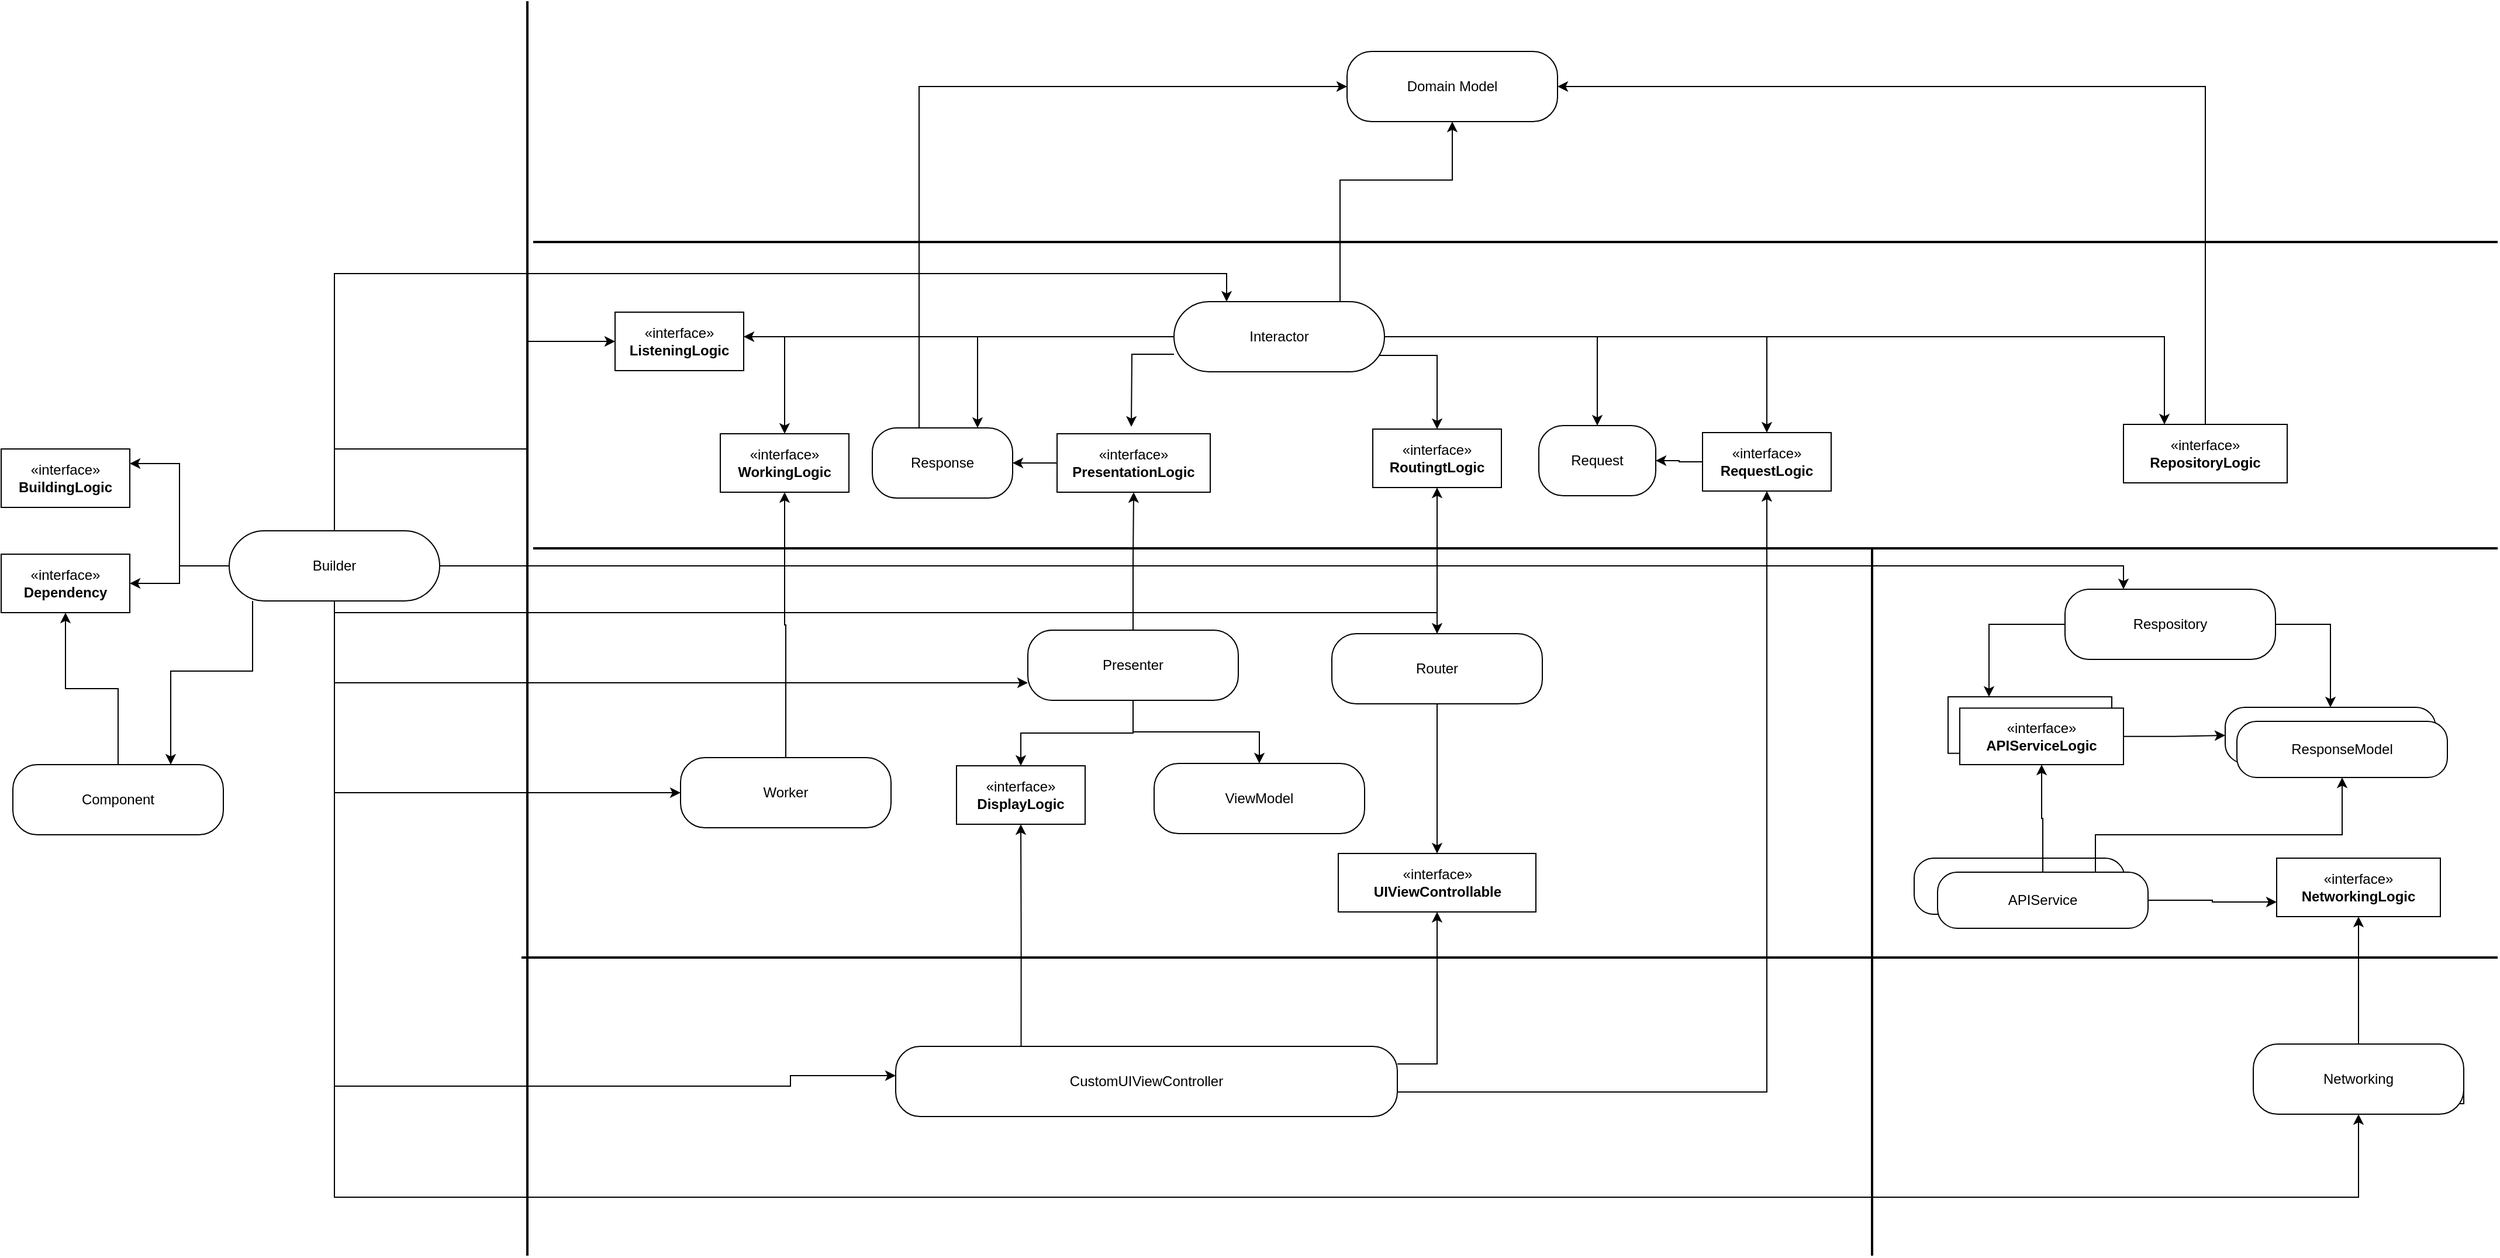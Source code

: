 <mxfile version="22.1.3" type="github">
  <diagram id="C5RBs43oDa-KdzZeNtuy" name="컴파일타임의존성">
    <mxGraphModel dx="2629" dy="2304" grid="1" gridSize="10" guides="1" tooltips="1" connect="1" arrows="1" fold="1" page="1" pageScale="1" pageWidth="827" pageHeight="1169" math="0" shadow="0">
      <root>
        <mxCell id="WIyWlLk6GJQsqaUBKTNV-0" />
        <mxCell id="WIyWlLk6GJQsqaUBKTNV-1" parent="WIyWlLk6GJQsqaUBKTNV-0" />
        <mxCell id="KBdsOxHRQ0m3mg_pdTkf-119" style="edgeStyle=orthogonalEdgeStyle;rounded=0;orthogonalLoop=1;jettySize=auto;html=1;entryX=0.25;entryY=0;entryDx=0;entryDy=0;" edge="1" parent="WIyWlLk6GJQsqaUBKTNV-1" source="KBdsOxHRQ0m3mg_pdTkf-2" target="KBdsOxHRQ0m3mg_pdTkf-6">
          <mxGeometry relative="1" as="geometry">
            <Array as="points">
              <mxPoint x="-150" y="230" />
              <mxPoint x="613" y="230" />
            </Array>
          </mxGeometry>
        </mxCell>
        <mxCell id="KBdsOxHRQ0m3mg_pdTkf-121" style="edgeStyle=orthogonalEdgeStyle;rounded=0;orthogonalLoop=1;jettySize=auto;html=1;" edge="1" parent="WIyWlLk6GJQsqaUBKTNV-1" source="KBdsOxHRQ0m3mg_pdTkf-2" target="KBdsOxHRQ0m3mg_pdTkf-5">
          <mxGeometry relative="1" as="geometry">
            <Array as="points">
              <mxPoint x="-150" y="520" />
              <mxPoint x="793" y="520" />
            </Array>
          </mxGeometry>
        </mxCell>
        <mxCell id="KBdsOxHRQ0m3mg_pdTkf-122" style="edgeStyle=orthogonalEdgeStyle;rounded=0;orthogonalLoop=1;jettySize=auto;html=1;" edge="1" parent="WIyWlLk6GJQsqaUBKTNV-1" source="KBdsOxHRQ0m3mg_pdTkf-2" target="KBdsOxHRQ0m3mg_pdTkf-67">
          <mxGeometry relative="1" as="geometry">
            <Array as="points">
              <mxPoint x="1380" y="480" />
            </Array>
          </mxGeometry>
        </mxCell>
        <mxCell id="KBdsOxHRQ0m3mg_pdTkf-124" style="edgeStyle=orthogonalEdgeStyle;rounded=0;orthogonalLoop=1;jettySize=auto;html=1;entryX=0;entryY=0.5;entryDx=0;entryDy=0;" edge="1" parent="WIyWlLk6GJQsqaUBKTNV-1">
          <mxGeometry relative="1" as="geometry">
            <mxPoint x="-150.0" y="499" as="sourcePoint" />
            <mxPoint x="330" y="916" as="targetPoint" />
            <Array as="points">
              <mxPoint x="-150" y="925" />
              <mxPoint x="240" y="925" />
              <mxPoint x="240" y="916" />
            </Array>
          </mxGeometry>
        </mxCell>
        <mxCell id="KBdsOxHRQ0m3mg_pdTkf-127" style="edgeStyle=orthogonalEdgeStyle;rounded=0;orthogonalLoop=1;jettySize=auto;html=1;entryX=0.5;entryY=1;entryDx=0;entryDy=0;" edge="1" parent="WIyWlLk6GJQsqaUBKTNV-1" source="KBdsOxHRQ0m3mg_pdTkf-2" target="KBdsOxHRQ0m3mg_pdTkf-74">
          <mxGeometry relative="1" as="geometry">
            <Array as="points">
              <mxPoint x="-150" y="1020" />
              <mxPoint x="1581" y="1020" />
            </Array>
          </mxGeometry>
        </mxCell>
        <mxCell id="KBdsOxHRQ0m3mg_pdTkf-128" style="edgeStyle=orthogonalEdgeStyle;rounded=0;orthogonalLoop=1;jettySize=auto;html=1;entryX=1;entryY=0.25;entryDx=0;entryDy=0;" edge="1" parent="WIyWlLk6GJQsqaUBKTNV-1" source="KBdsOxHRQ0m3mg_pdTkf-2" target="KBdsOxHRQ0m3mg_pdTkf-48">
          <mxGeometry relative="1" as="geometry" />
        </mxCell>
        <mxCell id="KBdsOxHRQ0m3mg_pdTkf-130" style="edgeStyle=orthogonalEdgeStyle;rounded=0;orthogonalLoop=1;jettySize=auto;html=1;" edge="1" parent="WIyWlLk6GJQsqaUBKTNV-1" source="KBdsOxHRQ0m3mg_pdTkf-2" target="KBdsOxHRQ0m3mg_pdTkf-50">
          <mxGeometry relative="1" as="geometry" />
        </mxCell>
        <mxCell id="KBdsOxHRQ0m3mg_pdTkf-131" style="edgeStyle=orthogonalEdgeStyle;rounded=0;orthogonalLoop=1;jettySize=auto;html=1;entryX=0;entryY=0.5;entryDx=0;entryDy=0;" edge="1" parent="WIyWlLk6GJQsqaUBKTNV-1" source="KBdsOxHRQ0m3mg_pdTkf-2" target="KBdsOxHRQ0m3mg_pdTkf-49">
          <mxGeometry relative="1" as="geometry">
            <Array as="points">
              <mxPoint x="-150" y="380" />
              <mxPoint x="15" y="380" />
              <mxPoint x="15" y="288" />
            </Array>
          </mxGeometry>
        </mxCell>
        <mxCell id="KBdsOxHRQ0m3mg_pdTkf-132" style="edgeStyle=orthogonalEdgeStyle;rounded=0;orthogonalLoop=1;jettySize=auto;html=1;" edge="1" parent="WIyWlLk6GJQsqaUBKTNV-1" source="KBdsOxHRQ0m3mg_pdTkf-2" target="KBdsOxHRQ0m3mg_pdTkf-52">
          <mxGeometry relative="1" as="geometry">
            <Array as="points">
              <mxPoint x="-220" y="570" />
              <mxPoint x="-290" y="570" />
            </Array>
          </mxGeometry>
        </mxCell>
        <mxCell id="KBdsOxHRQ0m3mg_pdTkf-145" style="edgeStyle=orthogonalEdgeStyle;rounded=0;orthogonalLoop=1;jettySize=auto;html=1;entryX=0;entryY=0.5;entryDx=0;entryDy=0;" edge="1" parent="WIyWlLk6GJQsqaUBKTNV-1" source="KBdsOxHRQ0m3mg_pdTkf-2" target="KBdsOxHRQ0m3mg_pdTkf-55">
          <mxGeometry relative="1" as="geometry">
            <Array as="points">
              <mxPoint x="-150" y="674" />
            </Array>
          </mxGeometry>
        </mxCell>
        <mxCell id="KBdsOxHRQ0m3mg_pdTkf-2" value="Builder" style="rounded=1;whiteSpace=wrap;html=1;arcSize=50;" vertex="1" parent="WIyWlLk6GJQsqaUBKTNV-1">
          <mxGeometry x="-240" y="450" width="180" height="60" as="geometry" />
        </mxCell>
        <mxCell id="KBdsOxHRQ0m3mg_pdTkf-108" style="edgeStyle=orthogonalEdgeStyle;rounded=0;orthogonalLoop=1;jettySize=auto;html=1;entryX=0.5;entryY=1;entryDx=0;entryDy=0;" edge="1" parent="WIyWlLk6GJQsqaUBKTNV-1" source="KBdsOxHRQ0m3mg_pdTkf-4" target="KBdsOxHRQ0m3mg_pdTkf-62">
          <mxGeometry relative="1" as="geometry" />
        </mxCell>
        <mxCell id="KBdsOxHRQ0m3mg_pdTkf-113" style="edgeStyle=orthogonalEdgeStyle;rounded=0;orthogonalLoop=1;jettySize=auto;html=1;" edge="1" parent="WIyWlLk6GJQsqaUBKTNV-1" source="KBdsOxHRQ0m3mg_pdTkf-4" target="KBdsOxHRQ0m3mg_pdTkf-56">
          <mxGeometry relative="1" as="geometry" />
        </mxCell>
        <mxCell id="KBdsOxHRQ0m3mg_pdTkf-114" style="edgeStyle=orthogonalEdgeStyle;rounded=0;orthogonalLoop=1;jettySize=auto;html=1;" edge="1" parent="WIyWlLk6GJQsqaUBKTNV-1" source="KBdsOxHRQ0m3mg_pdTkf-4" target="KBdsOxHRQ0m3mg_pdTkf-57">
          <mxGeometry relative="1" as="geometry" />
        </mxCell>
        <mxCell id="KBdsOxHRQ0m3mg_pdTkf-4" value="Presenter" style="rounded=1;whiteSpace=wrap;html=1;arcSize=35;" vertex="1" parent="WIyWlLk6GJQsqaUBKTNV-1">
          <mxGeometry x="443" y="535" width="180" height="60" as="geometry" />
        </mxCell>
        <mxCell id="KBdsOxHRQ0m3mg_pdTkf-112" style="edgeStyle=orthogonalEdgeStyle;rounded=0;orthogonalLoop=1;jettySize=auto;html=1;" edge="1" parent="WIyWlLk6GJQsqaUBKTNV-1" source="KBdsOxHRQ0m3mg_pdTkf-5" target="KBdsOxHRQ0m3mg_pdTkf-109">
          <mxGeometry relative="1" as="geometry" />
        </mxCell>
        <mxCell id="KBdsOxHRQ0m3mg_pdTkf-118" style="edgeStyle=orthogonalEdgeStyle;rounded=0;orthogonalLoop=1;jettySize=auto;html=1;entryX=0.5;entryY=0;entryDx=0;entryDy=0;" edge="1" parent="WIyWlLk6GJQsqaUBKTNV-1" source="KBdsOxHRQ0m3mg_pdTkf-5" target="KBdsOxHRQ0m3mg_pdTkf-135">
          <mxGeometry relative="1" as="geometry">
            <mxPoint x="794.0" y="654" as="targetPoint" />
          </mxGeometry>
        </mxCell>
        <mxCell id="KBdsOxHRQ0m3mg_pdTkf-5" value="Router" style="rounded=1;whiteSpace=wrap;html=1;arcSize=35;" vertex="1" parent="WIyWlLk6GJQsqaUBKTNV-1">
          <mxGeometry x="703" y="538" width="180" height="60" as="geometry" />
        </mxCell>
        <mxCell id="KBdsOxHRQ0m3mg_pdTkf-94" style="edgeStyle=orthogonalEdgeStyle;rounded=0;orthogonalLoop=1;jettySize=auto;html=1;exitX=0.75;exitY=0;exitDx=0;exitDy=0;" edge="1" parent="WIyWlLk6GJQsqaUBKTNV-1" source="KBdsOxHRQ0m3mg_pdTkf-6" target="KBdsOxHRQ0m3mg_pdTkf-69">
          <mxGeometry relative="1" as="geometry">
            <Array as="points">
              <mxPoint x="710" y="254" />
              <mxPoint x="710" y="150" />
              <mxPoint x="806" y="150" />
            </Array>
          </mxGeometry>
        </mxCell>
        <mxCell id="KBdsOxHRQ0m3mg_pdTkf-97" style="edgeStyle=orthogonalEdgeStyle;rounded=0;orthogonalLoop=1;jettySize=auto;html=1;exitX=0;exitY=0.75;exitDx=0;exitDy=0;" edge="1" parent="WIyWlLk6GJQsqaUBKTNV-1" source="KBdsOxHRQ0m3mg_pdTkf-6">
          <mxGeometry relative="1" as="geometry">
            <mxPoint x="551" y="274" as="sourcePoint" />
            <mxPoint x="531.5" y="361" as="targetPoint" />
          </mxGeometry>
        </mxCell>
        <mxCell id="KBdsOxHRQ0m3mg_pdTkf-98" style="edgeStyle=orthogonalEdgeStyle;rounded=0;orthogonalLoop=1;jettySize=auto;html=1;entryX=0.5;entryY=0;entryDx=0;entryDy=0;" edge="1" parent="WIyWlLk6GJQsqaUBKTNV-1" source="KBdsOxHRQ0m3mg_pdTkf-6" target="KBdsOxHRQ0m3mg_pdTkf-59">
          <mxGeometry relative="1" as="geometry" />
        </mxCell>
        <mxCell id="KBdsOxHRQ0m3mg_pdTkf-99" style="edgeStyle=orthogonalEdgeStyle;rounded=0;orthogonalLoop=1;jettySize=auto;html=1;" edge="1" parent="WIyWlLk6GJQsqaUBKTNV-1" source="KBdsOxHRQ0m3mg_pdTkf-6" target="KBdsOxHRQ0m3mg_pdTkf-58">
          <mxGeometry relative="1" as="geometry" />
        </mxCell>
        <mxCell id="KBdsOxHRQ0m3mg_pdTkf-100" style="edgeStyle=orthogonalEdgeStyle;rounded=0;orthogonalLoop=1;jettySize=auto;html=1;entryX=0.25;entryY=0;entryDx=0;entryDy=0;" edge="1" parent="WIyWlLk6GJQsqaUBKTNV-1" source="KBdsOxHRQ0m3mg_pdTkf-6" target="KBdsOxHRQ0m3mg_pdTkf-82">
          <mxGeometry relative="1" as="geometry" />
        </mxCell>
        <mxCell id="KBdsOxHRQ0m3mg_pdTkf-101" style="edgeStyle=orthogonalEdgeStyle;rounded=0;orthogonalLoop=1;jettySize=auto;html=1;entryX=0.75;entryY=0;entryDx=0;entryDy=0;" edge="1" parent="WIyWlLk6GJQsqaUBKTNV-1" source="KBdsOxHRQ0m3mg_pdTkf-6" target="KBdsOxHRQ0m3mg_pdTkf-63">
          <mxGeometry relative="1" as="geometry" />
        </mxCell>
        <mxCell id="KBdsOxHRQ0m3mg_pdTkf-105" style="edgeStyle=orthogonalEdgeStyle;rounded=0;orthogonalLoop=1;jettySize=auto;html=1;" edge="1" parent="WIyWlLk6GJQsqaUBKTNV-1" source="KBdsOxHRQ0m3mg_pdTkf-6" target="KBdsOxHRQ0m3mg_pdTkf-49">
          <mxGeometry relative="1" as="geometry">
            <Array as="points">
              <mxPoint x="290" y="284" />
              <mxPoint x="290" y="284" />
            </Array>
          </mxGeometry>
        </mxCell>
        <mxCell id="KBdsOxHRQ0m3mg_pdTkf-106" style="edgeStyle=orthogonalEdgeStyle;rounded=0;orthogonalLoop=1;jettySize=auto;html=1;" edge="1" parent="WIyWlLk6GJQsqaUBKTNV-1" source="KBdsOxHRQ0m3mg_pdTkf-6" target="KBdsOxHRQ0m3mg_pdTkf-61">
          <mxGeometry relative="1" as="geometry" />
        </mxCell>
        <mxCell id="KBdsOxHRQ0m3mg_pdTkf-110" style="edgeStyle=orthogonalEdgeStyle;rounded=0;orthogonalLoop=1;jettySize=auto;html=1;exitX=1;exitY=0.5;exitDx=0;exitDy=0;" edge="1" parent="WIyWlLk6GJQsqaUBKTNV-1" source="KBdsOxHRQ0m3mg_pdTkf-6" target="KBdsOxHRQ0m3mg_pdTkf-109">
          <mxGeometry relative="1" as="geometry">
            <mxPoint x="658" y="294" as="sourcePoint" />
            <Array as="points">
              <mxPoint x="740" y="284" />
              <mxPoint x="740" y="300" />
              <mxPoint x="793" y="300" />
            </Array>
          </mxGeometry>
        </mxCell>
        <mxCell id="KBdsOxHRQ0m3mg_pdTkf-6" value="Interactor" style="rounded=1;whiteSpace=wrap;html=1;arcSize=50;" vertex="1" parent="WIyWlLk6GJQsqaUBKTNV-1">
          <mxGeometry x="568" y="254" width="180" height="60" as="geometry" />
        </mxCell>
        <mxCell id="KBdsOxHRQ0m3mg_pdTkf-104" style="edgeStyle=orthogonalEdgeStyle;rounded=0;orthogonalLoop=1;jettySize=auto;html=1;exitX=1;exitY=0.5;exitDx=0;exitDy=0;" edge="1" parent="WIyWlLk6GJQsqaUBKTNV-1" source="KBdsOxHRQ0m3mg_pdTkf-7" target="KBdsOxHRQ0m3mg_pdTkf-58">
          <mxGeometry relative="1" as="geometry">
            <Array as="points">
              <mxPoint x="759" y="930" />
              <mxPoint x="1075" y="930" />
            </Array>
          </mxGeometry>
        </mxCell>
        <mxCell id="KBdsOxHRQ0m3mg_pdTkf-115" style="edgeStyle=orthogonalEdgeStyle;rounded=0;orthogonalLoop=1;jettySize=auto;html=1;exitX=0.25;exitY=0;exitDx=0;exitDy=0;" edge="1" parent="WIyWlLk6GJQsqaUBKTNV-1" source="KBdsOxHRQ0m3mg_pdTkf-7" target="KBdsOxHRQ0m3mg_pdTkf-56">
          <mxGeometry relative="1" as="geometry" />
        </mxCell>
        <mxCell id="KBdsOxHRQ0m3mg_pdTkf-117" style="edgeStyle=orthogonalEdgeStyle;rounded=0;orthogonalLoop=1;jettySize=auto;html=1;exitX=1;exitY=0.25;exitDx=0;exitDy=0;entryX=0.5;entryY=1;entryDx=0;entryDy=0;" edge="1" parent="WIyWlLk6GJQsqaUBKTNV-1" source="KBdsOxHRQ0m3mg_pdTkf-7" target="KBdsOxHRQ0m3mg_pdTkf-135">
          <mxGeometry relative="1" as="geometry">
            <mxPoint x="794.0" y="694" as="targetPoint" />
          </mxGeometry>
        </mxCell>
        <mxCell id="KBdsOxHRQ0m3mg_pdTkf-7" value="CustomUIViewController" style="rounded=1;whiteSpace=wrap;html=1;arcSize=35;" vertex="1" parent="WIyWlLk6GJQsqaUBKTNV-1">
          <mxGeometry x="330" y="891" width="429" height="60" as="geometry" />
        </mxCell>
        <mxCell id="KBdsOxHRQ0m3mg_pdTkf-48" value="«interface»&lt;br&gt;&lt;b&gt;BuildingLogic&lt;/b&gt;" style="html=1;whiteSpace=wrap;" vertex="1" parent="WIyWlLk6GJQsqaUBKTNV-1">
          <mxGeometry x="-435" y="380" width="110" height="50" as="geometry" />
        </mxCell>
        <mxCell id="KBdsOxHRQ0m3mg_pdTkf-49" value="«interface»&lt;br&gt;&lt;b&gt;ListeningLogic&lt;/b&gt;" style="html=1;whiteSpace=wrap;" vertex="1" parent="WIyWlLk6GJQsqaUBKTNV-1">
          <mxGeometry x="90" y="263" width="110" height="50" as="geometry" />
        </mxCell>
        <mxCell id="KBdsOxHRQ0m3mg_pdTkf-50" value="«interface»&lt;br&gt;&lt;b&gt;Dependency&lt;/b&gt;" style="html=1;whiteSpace=wrap;" vertex="1" parent="WIyWlLk6GJQsqaUBKTNV-1">
          <mxGeometry x="-435" y="470" width="110" height="50" as="geometry" />
        </mxCell>
        <mxCell id="KBdsOxHRQ0m3mg_pdTkf-133" style="edgeStyle=orthogonalEdgeStyle;rounded=0;orthogonalLoop=1;jettySize=auto;html=1;" edge="1" parent="WIyWlLk6GJQsqaUBKTNV-1" source="KBdsOxHRQ0m3mg_pdTkf-52" target="KBdsOxHRQ0m3mg_pdTkf-50">
          <mxGeometry relative="1" as="geometry" />
        </mxCell>
        <mxCell id="KBdsOxHRQ0m3mg_pdTkf-52" value="Component" style="rounded=1;whiteSpace=wrap;html=1;arcSize=35;" vertex="1" parent="WIyWlLk6GJQsqaUBKTNV-1">
          <mxGeometry x="-425" y="650" width="180" height="60" as="geometry" />
        </mxCell>
        <mxCell id="KBdsOxHRQ0m3mg_pdTkf-107" style="edgeStyle=orthogonalEdgeStyle;rounded=0;orthogonalLoop=1;jettySize=auto;html=1;" edge="1" parent="WIyWlLk6GJQsqaUBKTNV-1" source="KBdsOxHRQ0m3mg_pdTkf-55" target="KBdsOxHRQ0m3mg_pdTkf-61">
          <mxGeometry relative="1" as="geometry" />
        </mxCell>
        <mxCell id="KBdsOxHRQ0m3mg_pdTkf-55" value="Worker" style="rounded=1;whiteSpace=wrap;html=1;arcSize=35;" vertex="1" parent="WIyWlLk6GJQsqaUBKTNV-1">
          <mxGeometry x="146" y="644" width="180" height="60" as="geometry" />
        </mxCell>
        <mxCell id="KBdsOxHRQ0m3mg_pdTkf-56" value="«interface»&lt;br&gt;&lt;b&gt;DisplayLogic&lt;/b&gt;" style="html=1;whiteSpace=wrap;" vertex="1" parent="WIyWlLk6GJQsqaUBKTNV-1">
          <mxGeometry x="382" y="651" width="110" height="50" as="geometry" />
        </mxCell>
        <mxCell id="KBdsOxHRQ0m3mg_pdTkf-57" value="ViewModel" style="rounded=1;whiteSpace=wrap;html=1;arcSize=35;" vertex="1" parent="WIyWlLk6GJQsqaUBKTNV-1">
          <mxGeometry x="551" y="649" width="180" height="60" as="geometry" />
        </mxCell>
        <mxCell id="KBdsOxHRQ0m3mg_pdTkf-103" style="edgeStyle=orthogonalEdgeStyle;rounded=0;orthogonalLoop=1;jettySize=auto;html=1;" edge="1" parent="WIyWlLk6GJQsqaUBKTNV-1" source="KBdsOxHRQ0m3mg_pdTkf-58" target="KBdsOxHRQ0m3mg_pdTkf-59">
          <mxGeometry relative="1" as="geometry" />
        </mxCell>
        <mxCell id="KBdsOxHRQ0m3mg_pdTkf-58" value="«interface»&lt;br&gt;&lt;b&gt;RequestLogic&lt;/b&gt;" style="html=1;whiteSpace=wrap;" vertex="1" parent="WIyWlLk6GJQsqaUBKTNV-1">
          <mxGeometry x="1020" y="366" width="110" height="50" as="geometry" />
        </mxCell>
        <mxCell id="KBdsOxHRQ0m3mg_pdTkf-59" value="Request" style="rounded=1;whiteSpace=wrap;html=1;arcSize=35;" vertex="1" parent="WIyWlLk6GJQsqaUBKTNV-1">
          <mxGeometry x="880" y="360" width="100" height="60" as="geometry" />
        </mxCell>
        <mxCell id="KBdsOxHRQ0m3mg_pdTkf-61" value="«interface»&lt;br&gt;&lt;b&gt;WorkingLogic&lt;/b&gt;" style="html=1;whiteSpace=wrap;" vertex="1" parent="WIyWlLk6GJQsqaUBKTNV-1">
          <mxGeometry x="180" y="367" width="110" height="50" as="geometry" />
        </mxCell>
        <mxCell id="KBdsOxHRQ0m3mg_pdTkf-102" style="edgeStyle=orthogonalEdgeStyle;rounded=0;orthogonalLoop=1;jettySize=auto;html=1;" edge="1" parent="WIyWlLk6GJQsqaUBKTNV-1" source="KBdsOxHRQ0m3mg_pdTkf-62" target="KBdsOxHRQ0m3mg_pdTkf-63">
          <mxGeometry relative="1" as="geometry" />
        </mxCell>
        <mxCell id="KBdsOxHRQ0m3mg_pdTkf-62" value="«interface»&lt;br&gt;&lt;b&gt;PresentationLogic&lt;/b&gt;" style="html=1;whiteSpace=wrap;" vertex="1" parent="WIyWlLk6GJQsqaUBKTNV-1">
          <mxGeometry x="468" y="367" width="131" height="50" as="geometry" />
        </mxCell>
        <mxCell id="KBdsOxHRQ0m3mg_pdTkf-96" style="edgeStyle=orthogonalEdgeStyle;rounded=0;orthogonalLoop=1;jettySize=auto;html=1;" edge="1" parent="WIyWlLk6GJQsqaUBKTNV-1" target="KBdsOxHRQ0m3mg_pdTkf-69">
          <mxGeometry relative="1" as="geometry">
            <mxPoint x="399.0" y="384" as="sourcePoint" />
            <mxPoint x="655" y="91" as="targetPoint" />
            <Array as="points">
              <mxPoint x="350" y="384" />
              <mxPoint x="350" y="70" />
            </Array>
          </mxGeometry>
        </mxCell>
        <mxCell id="KBdsOxHRQ0m3mg_pdTkf-63" value="Response" style="rounded=1;whiteSpace=wrap;html=1;arcSize=35;" vertex="1" parent="WIyWlLk6GJQsqaUBKTNV-1">
          <mxGeometry x="310" y="362" width="120" height="60" as="geometry" />
        </mxCell>
        <mxCell id="KBdsOxHRQ0m3mg_pdTkf-137" style="edgeStyle=orthogonalEdgeStyle;rounded=0;orthogonalLoop=1;jettySize=auto;html=1;entryX=0.25;entryY=0;entryDx=0;entryDy=0;exitX=0;exitY=0.5;exitDx=0;exitDy=0;" edge="1" parent="WIyWlLk6GJQsqaUBKTNV-1" source="KBdsOxHRQ0m3mg_pdTkf-67" target="KBdsOxHRQ0m3mg_pdTkf-83">
          <mxGeometry relative="1" as="geometry" />
        </mxCell>
        <mxCell id="KBdsOxHRQ0m3mg_pdTkf-138" style="edgeStyle=orthogonalEdgeStyle;rounded=0;orthogonalLoop=1;jettySize=auto;html=1;entryX=0.5;entryY=0;entryDx=0;entryDy=0;" edge="1" parent="WIyWlLk6GJQsqaUBKTNV-1" source="KBdsOxHRQ0m3mg_pdTkf-67" target="KBdsOxHRQ0m3mg_pdTkf-71">
          <mxGeometry relative="1" as="geometry">
            <Array as="points">
              <mxPoint x="1557" y="530" />
            </Array>
          </mxGeometry>
        </mxCell>
        <mxCell id="KBdsOxHRQ0m3mg_pdTkf-67" value="Respository" style="rounded=1;whiteSpace=wrap;html=1;arcSize=35;" vertex="1" parent="WIyWlLk6GJQsqaUBKTNV-1">
          <mxGeometry x="1330" y="500" width="180" height="60" as="geometry" />
        </mxCell>
        <mxCell id="KBdsOxHRQ0m3mg_pdTkf-69" value="Domain Model" style="rounded=1;whiteSpace=wrap;html=1;arcSize=35;" vertex="1" parent="WIyWlLk6GJQsqaUBKTNV-1">
          <mxGeometry x="716" y="40" width="180" height="60" as="geometry" />
        </mxCell>
        <mxCell id="KBdsOxHRQ0m3mg_pdTkf-143" style="edgeStyle=orthogonalEdgeStyle;rounded=0;orthogonalLoop=1;jettySize=auto;html=1;entryX=0.5;entryY=1;entryDx=0;entryDy=0;exitX=1;exitY=0.5;exitDx=0;exitDy=0;" edge="1" parent="WIyWlLk6GJQsqaUBKTNV-1" source="KBdsOxHRQ0m3mg_pdTkf-74" target="KBdsOxHRQ0m3mg_pdTkf-75">
          <mxGeometry relative="1" as="geometry">
            <Array as="points">
              <mxPoint x="1581" y="940" />
            </Array>
          </mxGeometry>
        </mxCell>
        <mxCell id="KBdsOxHRQ0m3mg_pdTkf-74" value="Networking" style="rounded=1;whiteSpace=wrap;html=1;arcSize=35;" vertex="1" parent="WIyWlLk6GJQsqaUBKTNV-1">
          <mxGeometry x="1491" y="889" width="180" height="60" as="geometry" />
        </mxCell>
        <mxCell id="KBdsOxHRQ0m3mg_pdTkf-75" value="«interface»&lt;br&gt;&lt;b&gt;NetworkingLogic&lt;/b&gt;" style="html=1;whiteSpace=wrap;" vertex="1" parent="WIyWlLk6GJQsqaUBKTNV-1">
          <mxGeometry x="1511" y="730" width="140" height="50" as="geometry" />
        </mxCell>
        <mxCell id="KBdsOxHRQ0m3mg_pdTkf-81" value="" style="line;strokeWidth=2;html=1;" vertex="1" parent="WIyWlLk6GJQsqaUBKTNV-1">
          <mxGeometry x="20" y="198" width="1680" height="10" as="geometry" />
        </mxCell>
        <mxCell id="KBdsOxHRQ0m3mg_pdTkf-95" style="edgeStyle=orthogonalEdgeStyle;rounded=0;orthogonalLoop=1;jettySize=auto;html=1;entryX=1;entryY=0.5;entryDx=0;entryDy=0;" edge="1" parent="WIyWlLk6GJQsqaUBKTNV-1" source="KBdsOxHRQ0m3mg_pdTkf-82" target="KBdsOxHRQ0m3mg_pdTkf-69">
          <mxGeometry relative="1" as="geometry">
            <mxPoint x="1330" y="385" as="sourcePoint" />
            <mxPoint x="680" y="120" as="targetPoint" />
            <Array as="points">
              <mxPoint x="1450" y="70" />
            </Array>
          </mxGeometry>
        </mxCell>
        <mxCell id="KBdsOxHRQ0m3mg_pdTkf-82" value="«interface»&lt;br&gt;&lt;b&gt;RepositoryLogic&lt;/b&gt;" style="html=1;whiteSpace=wrap;" vertex="1" parent="WIyWlLk6GJQsqaUBKTNV-1">
          <mxGeometry x="1380" y="359" width="140" height="50" as="geometry" />
        </mxCell>
        <mxCell id="KBdsOxHRQ0m3mg_pdTkf-85" value="" style="line;strokeWidth=2;html=1;" vertex="1" parent="WIyWlLk6GJQsqaUBKTNV-1">
          <mxGeometry x="20" y="460" width="1680" height="10" as="geometry" />
        </mxCell>
        <mxCell id="KBdsOxHRQ0m3mg_pdTkf-86" value="" style="line;strokeWidth=2;html=1;" vertex="1" parent="WIyWlLk6GJQsqaUBKTNV-1">
          <mxGeometry x="10" y="810" width="1690" height="10" as="geometry" />
        </mxCell>
        <mxCell id="KBdsOxHRQ0m3mg_pdTkf-88" value="" style="group" vertex="1" connectable="0" parent="WIyWlLk6GJQsqaUBKTNV-1">
          <mxGeometry x="1467" y="601" width="190" height="60" as="geometry" />
        </mxCell>
        <mxCell id="KBdsOxHRQ0m3mg_pdTkf-71" value="ResponseModel" style="rounded=1;whiteSpace=wrap;html=1;arcSize=35;" vertex="1" parent="KBdsOxHRQ0m3mg_pdTkf-88">
          <mxGeometry width="180" height="48" as="geometry" />
        </mxCell>
        <mxCell id="KBdsOxHRQ0m3mg_pdTkf-77" value="ResponseModel" style="rounded=1;whiteSpace=wrap;html=1;arcSize=35;" vertex="1" parent="KBdsOxHRQ0m3mg_pdTkf-88">
          <mxGeometry x="10" y="12" width="180" height="48" as="geometry" />
        </mxCell>
        <mxCell id="KBdsOxHRQ0m3mg_pdTkf-89" value="" style="group" vertex="1" connectable="0" parent="WIyWlLk6GJQsqaUBKTNV-1">
          <mxGeometry x="1201" y="730" width="200" height="60" as="geometry" />
        </mxCell>
        <mxCell id="KBdsOxHRQ0m3mg_pdTkf-72" value="APIService" style="rounded=1;whiteSpace=wrap;html=1;arcSize=35;" vertex="1" parent="KBdsOxHRQ0m3mg_pdTkf-89">
          <mxGeometry width="180" height="48" as="geometry" />
        </mxCell>
        <mxCell id="KBdsOxHRQ0m3mg_pdTkf-76" value="APIService" style="rounded=1;whiteSpace=wrap;html=1;arcSize=35;" vertex="1" parent="KBdsOxHRQ0m3mg_pdTkf-89">
          <mxGeometry x="20" y="12" width="180" height="48" as="geometry" />
        </mxCell>
        <mxCell id="KBdsOxHRQ0m3mg_pdTkf-90" value="" style="group" vertex="1" connectable="0" parent="WIyWlLk6GJQsqaUBKTNV-1">
          <mxGeometry x="1230" y="592" width="150" height="58" as="geometry" />
        </mxCell>
        <mxCell id="KBdsOxHRQ0m3mg_pdTkf-83" value="«interface»&lt;br&gt;&lt;b&gt;APIServiceLogic&lt;/b&gt;" style="html=1;whiteSpace=wrap;" vertex="1" parent="KBdsOxHRQ0m3mg_pdTkf-90">
          <mxGeometry width="140" height="48.333" as="geometry" />
        </mxCell>
        <mxCell id="KBdsOxHRQ0m3mg_pdTkf-84" value="«interface»&lt;br&gt;&lt;b&gt;APIServiceLogic&lt;/b&gt;" style="html=1;whiteSpace=wrap;" vertex="1" parent="KBdsOxHRQ0m3mg_pdTkf-90">
          <mxGeometry x="10" y="9.667" width="140" height="48.333" as="geometry" />
        </mxCell>
        <mxCell id="KBdsOxHRQ0m3mg_pdTkf-91" value="" style="line;strokeWidth=2;direction=south;html=1;" vertex="1" parent="WIyWlLk6GJQsqaUBKTNV-1">
          <mxGeometry x="10" y="-3" width="10" height="1073" as="geometry" />
        </mxCell>
        <mxCell id="KBdsOxHRQ0m3mg_pdTkf-92" value="" style="line;strokeWidth=2;direction=south;html=1;" vertex="1" parent="WIyWlLk6GJQsqaUBKTNV-1">
          <mxGeometry x="1160" y="465" width="10" height="605" as="geometry" />
        </mxCell>
        <mxCell id="KBdsOxHRQ0m3mg_pdTkf-109" value="«interface»&lt;br&gt;&lt;b&gt;RoutingtLogic&lt;/b&gt;" style="html=1;whiteSpace=wrap;" vertex="1" parent="WIyWlLk6GJQsqaUBKTNV-1">
          <mxGeometry x="738" y="363" width="110" height="50" as="geometry" />
        </mxCell>
        <mxCell id="KBdsOxHRQ0m3mg_pdTkf-120" style="edgeStyle=orthogonalEdgeStyle;rounded=0;orthogonalLoop=1;jettySize=auto;html=1;entryX=0;entryY=0.75;entryDx=0;entryDy=0;" edge="1" parent="WIyWlLk6GJQsqaUBKTNV-1" source="KBdsOxHRQ0m3mg_pdTkf-2" target="KBdsOxHRQ0m3mg_pdTkf-4">
          <mxGeometry relative="1" as="geometry">
            <Array as="points">
              <mxPoint x="-150" y="580" />
              <mxPoint x="434" y="580" />
            </Array>
          </mxGeometry>
        </mxCell>
        <mxCell id="KBdsOxHRQ0m3mg_pdTkf-135" value="«interface»&lt;br&gt;&lt;b&gt;UIViewControllable&lt;/b&gt;" style="html=1;whiteSpace=wrap;" vertex="1" parent="WIyWlLk6GJQsqaUBKTNV-1">
          <mxGeometry x="708.5" y="726" width="169" height="50" as="geometry" />
        </mxCell>
        <mxCell id="KBdsOxHRQ0m3mg_pdTkf-139" style="edgeStyle=orthogonalEdgeStyle;rounded=0;orthogonalLoop=1;jettySize=auto;html=1;" edge="1" parent="WIyWlLk6GJQsqaUBKTNV-1" source="KBdsOxHRQ0m3mg_pdTkf-76" target="KBdsOxHRQ0m3mg_pdTkf-84">
          <mxGeometry relative="1" as="geometry" />
        </mxCell>
        <mxCell id="KBdsOxHRQ0m3mg_pdTkf-140" style="edgeStyle=orthogonalEdgeStyle;rounded=0;orthogonalLoop=1;jettySize=auto;html=1;entryX=0.5;entryY=1;entryDx=0;entryDy=0;exitX=0.75;exitY=0;exitDx=0;exitDy=0;" edge="1" parent="WIyWlLk6GJQsqaUBKTNV-1" source="KBdsOxHRQ0m3mg_pdTkf-76" target="KBdsOxHRQ0m3mg_pdTkf-77">
          <mxGeometry relative="1" as="geometry">
            <mxPoint x="1353" y="675" as="sourcePoint" />
            <mxPoint x="1520" y="586" as="targetPoint" />
            <Array as="points">
              <mxPoint x="1356" y="710" />
              <mxPoint x="1567" y="710" />
            </Array>
          </mxGeometry>
        </mxCell>
        <mxCell id="KBdsOxHRQ0m3mg_pdTkf-141" style="edgeStyle=orthogonalEdgeStyle;rounded=0;orthogonalLoop=1;jettySize=auto;html=1;entryX=0;entryY=0.5;entryDx=0;entryDy=0;" edge="1" parent="WIyWlLk6GJQsqaUBKTNV-1" source="KBdsOxHRQ0m3mg_pdTkf-84" target="KBdsOxHRQ0m3mg_pdTkf-71">
          <mxGeometry relative="1" as="geometry" />
        </mxCell>
        <mxCell id="KBdsOxHRQ0m3mg_pdTkf-142" style="edgeStyle=orthogonalEdgeStyle;rounded=0;orthogonalLoop=1;jettySize=auto;html=1;entryX=0;entryY=0.75;entryDx=0;entryDy=0;" edge="1" parent="WIyWlLk6GJQsqaUBKTNV-1" source="KBdsOxHRQ0m3mg_pdTkf-76" target="KBdsOxHRQ0m3mg_pdTkf-75">
          <mxGeometry relative="1" as="geometry" />
        </mxCell>
      </root>
    </mxGraphModel>
  </diagram>
</mxfile>
